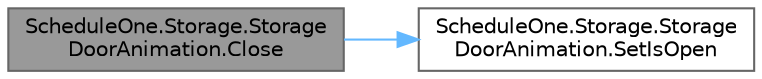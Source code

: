 digraph "ScheduleOne.Storage.StorageDoorAnimation.Close"
{
 // LATEX_PDF_SIZE
  bgcolor="transparent";
  edge [fontname=Helvetica,fontsize=10,labelfontname=Helvetica,labelfontsize=10];
  node [fontname=Helvetica,fontsize=10,shape=box,height=0.2,width=0.4];
  rankdir="LR";
  Node1 [id="Node000001",label="ScheduleOne.Storage.Storage\lDoorAnimation.Close",height=0.2,width=0.4,color="gray40", fillcolor="grey60", style="filled", fontcolor="black",tooltip=" "];
  Node1 -> Node2 [id="edge1_Node000001_Node000002",color="steelblue1",style="solid",tooltip=" "];
  Node2 [id="Node000002",label="ScheduleOne.Storage.Storage\lDoorAnimation.SetIsOpen",height=0.2,width=0.4,color="grey40", fillcolor="white", style="filled",URL="$class_schedule_one_1_1_storage_1_1_storage_door_animation.html#ab02e7893cef1bb6a0a1b2f59e745a393",tooltip=" "];
}
